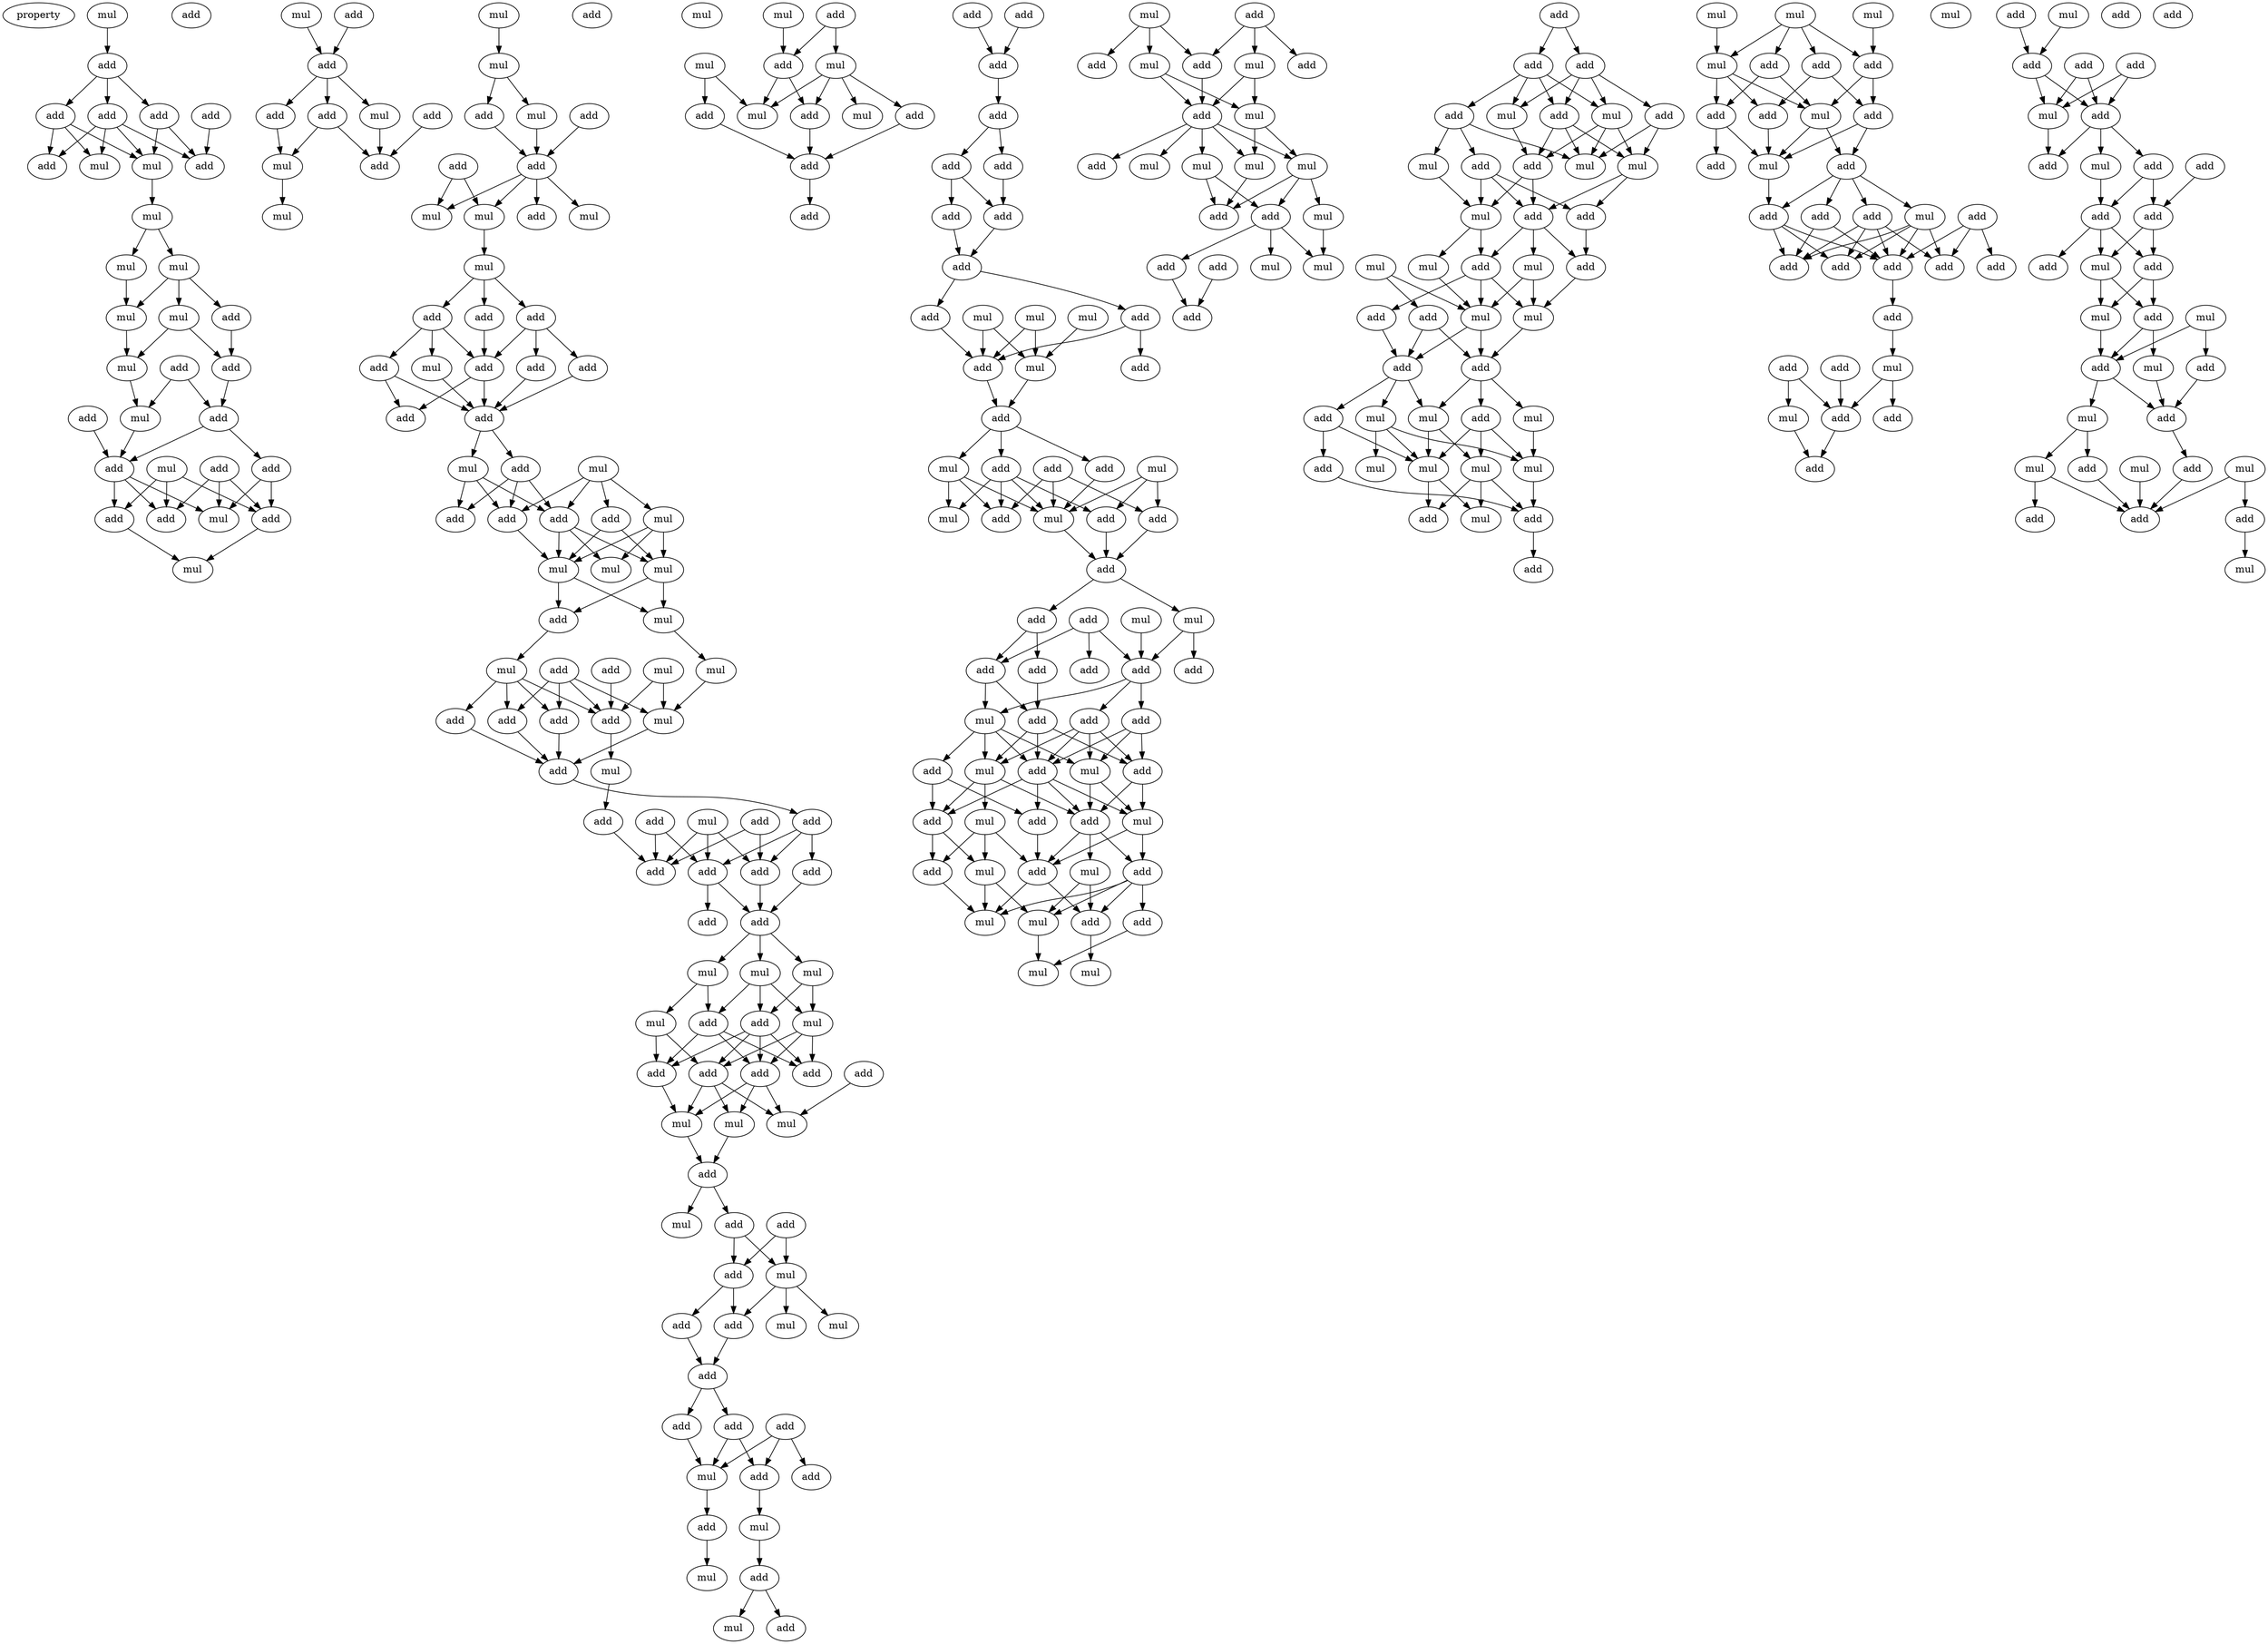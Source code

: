 digraph {
    node [fontcolor=black]
    property [mul=2,lf=1.1]
    0 [ label = mul ];
    1 [ label = add ];
    2 [ label = add ];
    3 [ label = add ];
    4 [ label = add ];
    5 [ label = add ];
    6 [ label = add ];
    7 [ label = mul ];
    8 [ label = add ];
    9 [ label = mul ];
    10 [ label = mul ];
    11 [ label = mul ];
    12 [ label = mul ];
    13 [ label = add ];
    14 [ label = mul ];
    15 [ label = mul ];
    16 [ label = add ];
    17 [ label = add ];
    18 [ label = mul ];
    19 [ label = add ];
    20 [ label = mul ];
    21 [ label = add ];
    22 [ label = add ];
    23 [ label = add ];
    24 [ label = add ];
    25 [ label = add ];
    26 [ label = mul ];
    27 [ label = add ];
    28 [ label = add ];
    29 [ label = add ];
    30 [ label = mul ];
    31 [ label = mul ];
    32 [ label = add ];
    33 [ label = mul ];
    34 [ label = add ];
    35 [ label = add ];
    36 [ label = mul ];
    37 [ label = add ];
    38 [ label = add ];
    39 [ label = mul ];
    40 [ label = add ];
    41 [ label = mul ];
    42 [ label = mul ];
    43 [ label = mul ];
    44 [ label = add ];
    45 [ label = add ];
    46 [ label = mul ];
    47 [ label = add ];
    48 [ label = add ];
    49 [ label = add ];
    50 [ label = mul ];
    51 [ label = add ];
    52 [ label = mul ];
    53 [ label = mul ];
    54 [ label = mul ];
    55 [ label = add ];
    56 [ label = add ];
    57 [ label = add ];
    58 [ label = add ];
    59 [ label = mul ];
    60 [ label = add ];
    61 [ label = add ];
    62 [ label = add ];
    63 [ label = add ];
    64 [ label = add ];
    65 [ label = mul ];
    66 [ label = add ];
    67 [ label = mul ];
    68 [ label = add ];
    69 [ label = add ];
    70 [ label = add ];
    71 [ label = add ];
    72 [ label = mul ];
    73 [ label = mul ];
    74 [ label = mul ];
    75 [ label = mul ];
    76 [ label = add ];
    77 [ label = mul ];
    78 [ label = mul ];
    79 [ label = mul ];
    80 [ label = add ];
    81 [ label = add ];
    82 [ label = mul ];
    83 [ label = add ];
    84 [ label = add ];
    85 [ label = add ];
    86 [ label = mul ];
    87 [ label = add ];
    88 [ label = mul ];
    89 [ label = add ];
    90 [ label = mul ];
    91 [ label = add ];
    92 [ label = add ];
    93 [ label = add ];
    94 [ label = add ];
    95 [ label = add ];
    96 [ label = add ];
    97 [ label = add ];
    98 [ label = add ];
    99 [ label = add ];
    100 [ label = add ];
    101 [ label = mul ];
    102 [ label = mul ];
    103 [ label = mul ];
    104 [ label = mul ];
    105 [ label = add ];
    106 [ label = add ];
    107 [ label = mul ];
    108 [ label = add ];
    109 [ label = add ];
    110 [ label = add ];
    111 [ label = add ];
    112 [ label = add ];
    113 [ label = mul ];
    114 [ label = mul ];
    115 [ label = mul ];
    116 [ label = add ];
    117 [ label = add ];
    118 [ label = mul ];
    119 [ label = add ];
    120 [ label = add ];
    121 [ label = mul ];
    122 [ label = mul ];
    123 [ label = add ];
    124 [ label = mul ];
    125 [ label = add ];
    126 [ label = add ];
    127 [ label = add ];
    128 [ label = add ];
    129 [ label = add ];
    130 [ label = add ];
    131 [ label = add ];
    132 [ label = mul ];
    133 [ label = add ];
    134 [ label = mul ];
    135 [ label = mul ];
    136 [ label = add ];
    137 [ label = mul ];
    138 [ label = add ];
    139 [ label = mul ];
    140 [ label = add ];
    141 [ label = mul ];
    142 [ label = add ];
    143 [ label = mul ];
    144 [ label = mul ];
    145 [ label = mul ];
    146 [ label = add ];
    147 [ label = mul ];
    148 [ label = add ];
    149 [ label = add ];
    150 [ label = add ];
    151 [ label = add ];
    152 [ label = add ];
    153 [ label = add ];
    154 [ label = add ];
    155 [ label = add ];
    156 [ label = add ];
    157 [ label = add ];
    158 [ label = add ];
    159 [ label = add ];
    160 [ label = add ];
    161 [ label = add ];
    162 [ label = mul ];
    163 [ label = mul ];
    164 [ label = add ];
    165 [ label = mul ];
    166 [ label = add ];
    167 [ label = add ];
    168 [ label = mul ];
    169 [ label = add ];
    170 [ label = add ];
    171 [ label = mul ];
    172 [ label = add ];
    173 [ label = mul ];
    174 [ label = add ];
    175 [ label = add ];
    176 [ label = add ];
    177 [ label = mul ];
    178 [ label = add ];
    179 [ label = mul ];
    180 [ label = add ];
    181 [ label = add ];
    182 [ label = mul ];
    183 [ label = add ];
    184 [ label = mul ];
    185 [ label = add ];
    186 [ label = add ];
    187 [ label = add ];
    188 [ label = add ];
    189 [ label = add ];
    190 [ label = add ];
    191 [ label = add ];
    192 [ label = add ];
    193 [ label = mul ];
    194 [ label = add ];
    195 [ label = mul ];
    196 [ label = add ];
    197 [ label = mul ];
    198 [ label = add ];
    199 [ label = add ];
    200 [ label = mul ];
    201 [ label = mul ];
    202 [ label = add ];
    203 [ label = add ];
    204 [ label = add ];
    205 [ label = mul ];
    206 [ label = mul ];
    207 [ label = add ];
    208 [ label = add ];
    209 [ label = mul ];
    210 [ label = add ];
    211 [ label = add ];
    212 [ label = mul ];
    213 [ label = mul ];
    214 [ label = mul ];
    215 [ label = add ];
    216 [ label = mul ];
    217 [ label = mul ];
    218 [ label = mul ];
    219 [ label = add ];
    220 [ label = add ];
    221 [ label = add ];
    222 [ label = mul ];
    223 [ label = add ];
    224 [ label = add ];
    225 [ label = mul ];
    226 [ label = mul ];
    227 [ label = mul ];
    228 [ label = mul ];
    229 [ label = add ];
    230 [ label = mul ];
    231 [ label = add ];
    232 [ label = add ];
    233 [ label = mul ];
    234 [ label = mul ];
    235 [ label = add ];
    236 [ label = add ];
    237 [ label = add ];
    238 [ label = add ];
    239 [ label = add ];
    240 [ label = mul ];
    241 [ label = add ];
    242 [ label = add ];
    243 [ label = mul ];
    244 [ label = add ];
    245 [ label = mul ];
    246 [ label = add ];
    247 [ label = add ];
    248 [ label = mul ];
    249 [ label = mul ];
    250 [ label = mul ];
    251 [ label = add ];
    252 [ label = add ];
    253 [ label = add ];
    254 [ label = mul ];
    255 [ label = mul ];
    256 [ label = add ];
    257 [ label = mul ];
    258 [ label = mul ];
    259 [ label = add ];
    260 [ label = mul ];
    261 [ label = add ];
    262 [ label = add ];
    263 [ label = add ];
    264 [ label = mul ];
    265 [ label = mul ];
    266 [ label = add ];
    267 [ label = mul ];
    268 [ label = add ];
    269 [ label = mul ];
    270 [ label = mul ];
    271 [ label = add ];
    272 [ label = mul ];
    273 [ label = mul ];
    274 [ label = add ];
    275 [ label = add ];
    276 [ label = mul ];
    277 [ label = add ];
    278 [ label = mul ];
    279 [ label = mul ];
    280 [ label = mul ];
    281 [ label = mul ];
    282 [ label = add ];
    283 [ label = add ];
    284 [ label = add ];
    285 [ label = add ];
    286 [ label = add ];
    287 [ label = add ];
    288 [ label = mul ];
    289 [ label = add ];
    290 [ label = add ];
    291 [ label = mul ];
    292 [ label = mul ];
    293 [ label = add ];
    294 [ label = add ];
    295 [ label = add ];
    296 [ label = add ];
    297 [ label = add ];
    298 [ label = add ];
    299 [ label = add ];
    300 [ label = add ];
    301 [ label = add ];
    302 [ label = add ];
    303 [ label = add ];
    304 [ label = mul ];
    305 [ label = add ];
    306 [ label = mul ];
    307 [ label = add ];
    308 [ label = add ];
    309 [ label = add ];
    310 [ label = mul ];
    311 [ label = add ];
    312 [ label = mul ];
    313 [ label = add ];
    314 [ label = add ];
    315 [ label = add ];
    316 [ label = mul ];
    317 [ label = add ];
    318 [ label = mul ];
    319 [ label = add ];
    320 [ label = add ];
    321 [ label = add ];
    322 [ label = add ];
    323 [ label = add ];
    324 [ label = add ];
    325 [ label = mul ];
    326 [ label = add ];
    327 [ label = add ];
    328 [ label = add ];
    329 [ label = add ];
    330 [ label = mul ];
    331 [ label = mul ];
    332 [ label = add ];
    333 [ label = add ];
    334 [ label = mul ];
    335 [ label = add ];
    336 [ label = mul ];
    337 [ label = mul ];
    338 [ label = add ];
    339 [ label = mul ];
    340 [ label = add ];
    341 [ label = mul ];
    342 [ label = add ];
    343 [ label = add ];
    344 [ label = add ];
    345 [ label = mul ];
    0 -> 1 [ name = 0 ];
    1 -> 2 [ name = 1 ];
    1 -> 3 [ name = 2 ];
    1 -> 4 [ name = 3 ];
    2 -> 6 [ name = 4 ];
    2 -> 7 [ name = 5 ];
    2 -> 8 [ name = 6 ];
    2 -> 9 [ name = 7 ];
    3 -> 6 [ name = 8 ];
    3 -> 7 [ name = 9 ];
    3 -> 9 [ name = 10 ];
    4 -> 7 [ name = 11 ];
    4 -> 8 [ name = 12 ];
    5 -> 8 [ name = 13 ];
    7 -> 10 [ name = 14 ];
    10 -> 11 [ name = 15 ];
    10 -> 12 [ name = 16 ];
    11 -> 14 [ name = 17 ];
    11 -> 15 [ name = 18 ];
    11 -> 16 [ name = 19 ];
    12 -> 14 [ name = 20 ];
    14 -> 18 [ name = 21 ];
    15 -> 17 [ name = 22 ];
    15 -> 18 [ name = 23 ];
    16 -> 17 [ name = 24 ];
    17 -> 22 [ name = 25 ];
    18 -> 20 [ name = 26 ];
    19 -> 20 [ name = 27 ];
    19 -> 22 [ name = 28 ];
    20 -> 25 [ name = 29 ];
    21 -> 25 [ name = 30 ];
    22 -> 24 [ name = 31 ];
    22 -> 25 [ name = 32 ];
    23 -> 27 [ name = 33 ];
    23 -> 29 [ name = 34 ];
    23 -> 30 [ name = 35 ];
    24 -> 29 [ name = 36 ];
    24 -> 30 [ name = 37 ];
    25 -> 27 [ name = 38 ];
    25 -> 28 [ name = 39 ];
    25 -> 30 [ name = 40 ];
    26 -> 27 [ name = 41 ];
    26 -> 28 [ name = 42 ];
    26 -> 29 [ name = 43 ];
    28 -> 33 [ name = 44 ];
    29 -> 33 [ name = 45 ];
    31 -> 34 [ name = 46 ];
    32 -> 34 [ name = 47 ];
    34 -> 35 [ name = 48 ];
    34 -> 36 [ name = 49 ];
    34 -> 38 [ name = 50 ];
    35 -> 39 [ name = 51 ];
    35 -> 40 [ name = 52 ];
    36 -> 40 [ name = 53 ];
    37 -> 40 [ name = 54 ];
    38 -> 39 [ name = 55 ];
    39 -> 41 [ name = 56 ];
    42 -> 43 [ name = 57 ];
    43 -> 45 [ name = 58 ];
    43 -> 46 [ name = 59 ];
    45 -> 48 [ name = 60 ];
    46 -> 48 [ name = 61 ];
    47 -> 48 [ name = 62 ];
    48 -> 50 [ name = 63 ];
    48 -> 51 [ name = 64 ];
    48 -> 52 [ name = 65 ];
    48 -> 53 [ name = 66 ];
    49 -> 50 [ name = 67 ];
    49 -> 52 [ name = 68 ];
    52 -> 54 [ name = 69 ];
    54 -> 55 [ name = 70 ];
    54 -> 56 [ name = 71 ];
    54 -> 57 [ name = 72 ];
    55 -> 59 [ name = 73 ];
    55 -> 61 [ name = 74 ];
    55 -> 62 [ name = 75 ];
    56 -> 58 [ name = 76 ];
    56 -> 60 [ name = 77 ];
    56 -> 61 [ name = 78 ];
    57 -> 61 [ name = 79 ];
    58 -> 63 [ name = 80 ];
    59 -> 63 [ name = 81 ];
    60 -> 63 [ name = 82 ];
    61 -> 63 [ name = 83 ];
    61 -> 64 [ name = 84 ];
    62 -> 63 [ name = 85 ];
    62 -> 64 [ name = 86 ];
    63 -> 65 [ name = 87 ];
    63 -> 66 [ name = 88 ];
    65 -> 68 [ name = 89 ];
    65 -> 69 [ name = 90 ];
    65 -> 71 [ name = 91 ];
    66 -> 68 [ name = 92 ];
    66 -> 69 [ name = 93 ];
    66 -> 71 [ name = 94 ];
    67 -> 69 [ name = 95 ];
    67 -> 70 [ name = 96 ];
    67 -> 71 [ name = 97 ];
    67 -> 72 [ name = 98 ];
    69 -> 73 [ name = 99 ];
    69 -> 74 [ name = 100 ];
    69 -> 75 [ name = 101 ];
    70 -> 73 [ name = 102 ];
    70 -> 75 [ name = 103 ];
    71 -> 73 [ name = 104 ];
    72 -> 73 [ name = 105 ];
    72 -> 74 [ name = 106 ];
    72 -> 75 [ name = 107 ];
    73 -> 76 [ name = 108 ];
    73 -> 77 [ name = 109 ];
    75 -> 76 [ name = 110 ];
    75 -> 77 [ name = 111 ];
    76 -> 82 [ name = 112 ];
    77 -> 79 [ name = 113 ];
    78 -> 83 [ name = 114 ];
    78 -> 86 [ name = 115 ];
    79 -> 86 [ name = 116 ];
    80 -> 83 [ name = 117 ];
    81 -> 83 [ name = 118 ];
    81 -> 84 [ name = 119 ];
    81 -> 86 [ name = 120 ];
    81 -> 87 [ name = 121 ];
    82 -> 83 [ name = 122 ];
    82 -> 84 [ name = 123 ];
    82 -> 85 [ name = 124 ];
    82 -> 87 [ name = 125 ];
    83 -> 88 [ name = 126 ];
    84 -> 89 [ name = 127 ];
    85 -> 89 [ name = 128 ];
    86 -> 89 [ name = 129 ];
    87 -> 89 [ name = 130 ];
    88 -> 94 [ name = 131 ];
    89 -> 93 [ name = 132 ];
    90 -> 96 [ name = 133 ];
    90 -> 97 [ name = 134 ];
    90 -> 98 [ name = 135 ];
    91 -> 97 [ name = 136 ];
    91 -> 98 [ name = 137 ];
    92 -> 96 [ name = 138 ];
    92 -> 97 [ name = 139 ];
    93 -> 95 [ name = 140 ];
    93 -> 96 [ name = 141 ];
    93 -> 98 [ name = 142 ];
    94 -> 97 [ name = 143 ];
    95 -> 100 [ name = 144 ];
    96 -> 99 [ name = 145 ];
    96 -> 100 [ name = 146 ];
    98 -> 100 [ name = 147 ];
    100 -> 101 [ name = 148 ];
    100 -> 102 [ name = 149 ];
    100 -> 103 [ name = 150 ];
    101 -> 104 [ name = 151 ];
    101 -> 105 [ name = 152 ];
    102 -> 106 [ name = 153 ];
    102 -> 107 [ name = 154 ];
    103 -> 105 [ name = 155 ];
    103 -> 106 [ name = 156 ];
    103 -> 107 [ name = 157 ];
    104 -> 108 [ name = 158 ];
    104 -> 110 [ name = 159 ];
    105 -> 108 [ name = 160 ];
    105 -> 111 [ name = 161 ];
    105 -> 112 [ name = 162 ];
    106 -> 108 [ name = 163 ];
    106 -> 110 [ name = 164 ];
    106 -> 111 [ name = 165 ];
    106 -> 112 [ name = 166 ];
    107 -> 110 [ name = 167 ];
    107 -> 111 [ name = 168 ];
    107 -> 112 [ name = 169 ];
    108 -> 113 [ name = 170 ];
    109 -> 114 [ name = 171 ];
    110 -> 113 [ name = 172 ];
    110 -> 114 [ name = 173 ];
    110 -> 115 [ name = 174 ];
    111 -> 113 [ name = 175 ];
    111 -> 114 [ name = 176 ];
    111 -> 115 [ name = 177 ];
    113 -> 116 [ name = 178 ];
    115 -> 116 [ name = 179 ];
    116 -> 118 [ name = 180 ];
    116 -> 119 [ name = 181 ];
    117 -> 120 [ name = 182 ];
    117 -> 121 [ name = 183 ];
    119 -> 120 [ name = 184 ];
    119 -> 121 [ name = 185 ];
    120 -> 123 [ name = 186 ];
    120 -> 125 [ name = 187 ];
    121 -> 122 [ name = 188 ];
    121 -> 123 [ name = 189 ];
    121 -> 124 [ name = 190 ];
    123 -> 126 [ name = 191 ];
    125 -> 126 [ name = 192 ];
    126 -> 127 [ name = 193 ];
    126 -> 128 [ name = 194 ];
    127 -> 132 [ name = 195 ];
    128 -> 130 [ name = 196 ];
    128 -> 132 [ name = 197 ];
    129 -> 130 [ name = 198 ];
    129 -> 131 [ name = 199 ];
    129 -> 132 [ name = 200 ];
    130 -> 134 [ name = 201 ];
    132 -> 133 [ name = 202 ];
    133 -> 135 [ name = 203 ];
    134 -> 136 [ name = 204 ];
    136 -> 137 [ name = 205 ];
    136 -> 138 [ name = 206 ];
    140 -> 142 [ name = 207 ];
    140 -> 143 [ name = 208 ];
    141 -> 142 [ name = 209 ];
    142 -> 146 [ name = 210 ];
    142 -> 147 [ name = 211 ];
    143 -> 145 [ name = 212 ];
    143 -> 146 [ name = 213 ];
    143 -> 147 [ name = 214 ];
    143 -> 149 [ name = 215 ];
    144 -> 147 [ name = 216 ];
    144 -> 148 [ name = 217 ];
    146 -> 150 [ name = 218 ];
    148 -> 150 [ name = 219 ];
    149 -> 150 [ name = 220 ];
    150 -> 151 [ name = 221 ];
    152 -> 154 [ name = 222 ];
    153 -> 154 [ name = 223 ];
    154 -> 155 [ name = 224 ];
    155 -> 156 [ name = 225 ];
    155 -> 157 [ name = 226 ];
    156 -> 158 [ name = 227 ];
    156 -> 159 [ name = 228 ];
    157 -> 159 [ name = 229 ];
    158 -> 160 [ name = 230 ];
    159 -> 160 [ name = 231 ];
    160 -> 161 [ name = 232 ];
    160 -> 164 [ name = 233 ];
    161 -> 167 [ name = 234 ];
    162 -> 167 [ name = 235 ];
    162 -> 168 [ name = 236 ];
    163 -> 168 [ name = 237 ];
    164 -> 166 [ name = 238 ];
    164 -> 167 [ name = 239 ];
    165 -> 167 [ name = 240 ];
    165 -> 168 [ name = 241 ];
    167 -> 169 [ name = 242 ];
    168 -> 169 [ name = 243 ];
    169 -> 170 [ name = 244 ];
    169 -> 171 [ name = 245 ];
    169 -> 172 [ name = 246 ];
    170 -> 176 [ name = 247 ];
    170 -> 177 [ name = 248 ];
    170 -> 178 [ name = 249 ];
    170 -> 179 [ name = 250 ];
    171 -> 176 [ name = 251 ];
    171 -> 177 [ name = 252 ];
    171 -> 179 [ name = 253 ];
    172 -> 177 [ name = 254 ];
    173 -> 175 [ name = 255 ];
    173 -> 177 [ name = 256 ];
    173 -> 178 [ name = 257 ];
    174 -> 175 [ name = 258 ];
    174 -> 176 [ name = 259 ];
    174 -> 177 [ name = 260 ];
    175 -> 180 [ name = 261 ];
    177 -> 180 [ name = 262 ];
    178 -> 180 [ name = 263 ];
    180 -> 181 [ name = 264 ];
    180 -> 184 [ name = 265 ];
    181 -> 185 [ name = 266 ];
    181 -> 188 [ name = 267 ];
    182 -> 189 [ name = 268 ];
    183 -> 185 [ name = 269 ];
    183 -> 187 [ name = 270 ];
    183 -> 189 [ name = 271 ];
    184 -> 186 [ name = 272 ];
    184 -> 189 [ name = 273 ];
    185 -> 191 [ name = 274 ];
    185 -> 193 [ name = 275 ];
    188 -> 191 [ name = 276 ];
    189 -> 190 [ name = 277 ];
    189 -> 192 [ name = 278 ];
    189 -> 193 [ name = 279 ];
    190 -> 194 [ name = 280 ];
    190 -> 197 [ name = 281 ];
    190 -> 198 [ name = 282 ];
    191 -> 194 [ name = 283 ];
    191 -> 195 [ name = 284 ];
    191 -> 198 [ name = 285 ];
    192 -> 194 [ name = 286 ];
    192 -> 195 [ name = 287 ];
    192 -> 197 [ name = 288 ];
    192 -> 198 [ name = 289 ];
    193 -> 195 [ name = 290 ];
    193 -> 196 [ name = 291 ];
    193 -> 197 [ name = 292 ];
    193 -> 198 [ name = 293 ];
    194 -> 201 [ name = 294 ];
    194 -> 202 [ name = 295 ];
    195 -> 200 [ name = 296 ];
    195 -> 202 [ name = 297 ];
    195 -> 203 [ name = 298 ];
    196 -> 199 [ name = 299 ];
    196 -> 203 [ name = 300 ];
    197 -> 201 [ name = 301 ];
    197 -> 202 [ name = 302 ];
    198 -> 199 [ name = 303 ];
    198 -> 201 [ name = 304 ];
    198 -> 202 [ name = 305 ];
    198 -> 203 [ name = 306 ];
    199 -> 207 [ name = 307 ];
    200 -> 205 [ name = 308 ];
    200 -> 207 [ name = 309 ];
    200 -> 208 [ name = 310 ];
    201 -> 204 [ name = 311 ];
    201 -> 207 [ name = 312 ];
    202 -> 204 [ name = 313 ];
    202 -> 206 [ name = 314 ];
    202 -> 207 [ name = 315 ];
    203 -> 205 [ name = 316 ];
    203 -> 208 [ name = 317 ];
    204 -> 209 [ name = 318 ];
    204 -> 210 [ name = 319 ];
    204 -> 211 [ name = 320 ];
    204 -> 212 [ name = 321 ];
    205 -> 209 [ name = 322 ];
    205 -> 212 [ name = 323 ];
    206 -> 209 [ name = 324 ];
    206 -> 210 [ name = 325 ];
    207 -> 210 [ name = 326 ];
    207 -> 212 [ name = 327 ];
    208 -> 212 [ name = 328 ];
    209 -> 214 [ name = 329 ];
    210 -> 213 [ name = 330 ];
    211 -> 214 [ name = 331 ];
    215 -> 218 [ name = 332 ];
    215 -> 220 [ name = 333 ];
    215 -> 221 [ name = 334 ];
    216 -> 217 [ name = 335 ];
    216 -> 219 [ name = 336 ];
    216 -> 220 [ name = 337 ];
    217 -> 222 [ name = 338 ];
    217 -> 223 [ name = 339 ];
    218 -> 222 [ name = 340 ];
    218 -> 223 [ name = 341 ];
    220 -> 223 [ name = 342 ];
    222 -> 225 [ name = 343 ];
    222 -> 228 [ name = 344 ];
    223 -> 224 [ name = 345 ];
    223 -> 225 [ name = 346 ];
    223 -> 226 [ name = 347 ];
    223 -> 227 [ name = 348 ];
    223 -> 228 [ name = 349 ];
    225 -> 229 [ name = 350 ];
    225 -> 230 [ name = 351 ];
    225 -> 231 [ name = 352 ];
    227 -> 229 [ name = 353 ];
    227 -> 231 [ name = 354 ];
    228 -> 229 [ name = 355 ];
    230 -> 233 [ name = 356 ];
    231 -> 232 [ name = 357 ];
    231 -> 233 [ name = 358 ];
    231 -> 234 [ name = 359 ];
    232 -> 236 [ name = 360 ];
    235 -> 236 [ name = 361 ];
    237 -> 238 [ name = 362 ];
    237 -> 239 [ name = 363 ];
    238 -> 240 [ name = 364 ];
    238 -> 241 [ name = 365 ];
    238 -> 243 [ name = 366 ];
    238 -> 244 [ name = 367 ];
    239 -> 240 [ name = 368 ];
    239 -> 241 [ name = 369 ];
    239 -> 242 [ name = 370 ];
    239 -> 243 [ name = 371 ];
    240 -> 247 [ name = 372 ];
    241 -> 245 [ name = 373 ];
    241 -> 247 [ name = 374 ];
    241 -> 248 [ name = 375 ];
    242 -> 245 [ name = 376 ];
    242 -> 248 [ name = 377 ];
    243 -> 245 [ name = 378 ];
    243 -> 247 [ name = 379 ];
    243 -> 248 [ name = 380 ];
    244 -> 246 [ name = 381 ];
    244 -> 248 [ name = 382 ];
    244 -> 249 [ name = 383 ];
    245 -> 251 [ name = 384 ];
    245 -> 252 [ name = 385 ];
    246 -> 250 [ name = 386 ];
    246 -> 251 [ name = 387 ];
    246 -> 252 [ name = 388 ];
    247 -> 250 [ name = 389 ];
    247 -> 251 [ name = 390 ];
    249 -> 250 [ name = 391 ];
    250 -> 255 [ name = 392 ];
    250 -> 256 [ name = 393 ];
    251 -> 253 [ name = 394 ];
    251 -> 254 [ name = 395 ];
    251 -> 256 [ name = 396 ];
    252 -> 253 [ name = 397 ];
    253 -> 258 [ name = 398 ];
    254 -> 258 [ name = 399 ];
    254 -> 260 [ name = 400 ];
    255 -> 260 [ name = 401 ];
    256 -> 258 [ name = 402 ];
    256 -> 259 [ name = 403 ];
    256 -> 260 [ name = 404 ];
    257 -> 260 [ name = 405 ];
    257 -> 261 [ name = 406 ];
    258 -> 263 [ name = 407 ];
    259 -> 262 [ name = 408 ];
    260 -> 262 [ name = 409 ];
    260 -> 263 [ name = 410 ];
    261 -> 262 [ name = 411 ];
    261 -> 263 [ name = 412 ];
    262 -> 264 [ name = 413 ];
    262 -> 267 [ name = 414 ];
    262 -> 268 [ name = 415 ];
    263 -> 265 [ name = 416 ];
    263 -> 266 [ name = 417 ];
    263 -> 267 [ name = 418 ];
    264 -> 269 [ name = 419 ];
    264 -> 272 [ name = 420 ];
    264 -> 273 [ name = 421 ];
    265 -> 273 [ name = 422 ];
    266 -> 269 [ name = 423 ];
    266 -> 270 [ name = 424 ];
    266 -> 273 [ name = 425 ];
    267 -> 269 [ name = 426 ];
    267 -> 270 [ name = 427 ];
    268 -> 269 [ name = 428 ];
    268 -> 271 [ name = 429 ];
    269 -> 274 [ name = 430 ];
    269 -> 276 [ name = 431 ];
    270 -> 274 [ name = 432 ];
    270 -> 275 [ name = 433 ];
    270 -> 276 [ name = 434 ];
    271 -> 275 [ name = 435 ];
    273 -> 275 [ name = 436 ];
    275 -> 277 [ name = 437 ];
    278 -> 281 [ name = 438 ];
    279 -> 281 [ name = 439 ];
    279 -> 282 [ name = 440 ];
    279 -> 283 [ name = 441 ];
    279 -> 284 [ name = 442 ];
    280 -> 283 [ name = 443 ];
    281 -> 286 [ name = 444 ];
    281 -> 287 [ name = 445 ];
    281 -> 288 [ name = 446 ];
    282 -> 285 [ name = 447 ];
    282 -> 287 [ name = 448 ];
    283 -> 285 [ name = 449 ];
    283 -> 288 [ name = 450 ];
    284 -> 286 [ name = 451 ];
    284 -> 288 [ name = 452 ];
    285 -> 289 [ name = 453 ];
    285 -> 291 [ name = 454 ];
    286 -> 290 [ name = 455 ];
    286 -> 291 [ name = 456 ];
    287 -> 291 [ name = 457 ];
    288 -> 289 [ name = 458 ];
    288 -> 291 [ name = 459 ];
    289 -> 292 [ name = 460 ];
    289 -> 293 [ name = 461 ];
    289 -> 294 [ name = 462 ];
    289 -> 295 [ name = 463 ];
    291 -> 295 [ name = 464 ];
    292 -> 298 [ name = 465 ];
    292 -> 299 [ name = 466 ];
    292 -> 300 [ name = 467 ];
    292 -> 301 [ name = 468 ];
    293 -> 298 [ name = 469 ];
    293 -> 299 [ name = 470 ];
    293 -> 300 [ name = 471 ];
    293 -> 301 [ name = 472 ];
    294 -> 299 [ name = 473 ];
    294 -> 301 [ name = 474 ];
    295 -> 298 [ name = 475 ];
    295 -> 299 [ name = 476 ];
    295 -> 301 [ name = 477 ];
    296 -> 297 [ name = 478 ];
    296 -> 299 [ name = 479 ];
    296 -> 300 [ name = 480 ];
    299 -> 302 [ name = 481 ];
    302 -> 304 [ name = 482 ];
    303 -> 307 [ name = 483 ];
    304 -> 307 [ name = 484 ];
    304 -> 308 [ name = 485 ];
    305 -> 306 [ name = 486 ];
    305 -> 307 [ name = 487 ];
    306 -> 309 [ name = 488 ];
    307 -> 309 [ name = 489 ];
    311 -> 313 [ name = 490 ];
    312 -> 313 [ name = 491 ];
    313 -> 316 [ name = 492 ];
    313 -> 317 [ name = 493 ];
    314 -> 316 [ name = 494 ];
    314 -> 317 [ name = 495 ];
    315 -> 316 [ name = 496 ];
    315 -> 317 [ name = 497 ];
    316 -> 321 [ name = 498 ];
    317 -> 318 [ name = 499 ];
    317 -> 319 [ name = 500 ];
    317 -> 321 [ name = 501 ];
    318 -> 324 [ name = 502 ];
    319 -> 323 [ name = 503 ];
    319 -> 324 [ name = 504 ];
    322 -> 323 [ name = 505 ];
    323 -> 325 [ name = 506 ];
    323 -> 327 [ name = 507 ];
    324 -> 325 [ name = 508 ];
    324 -> 326 [ name = 509 ];
    324 -> 327 [ name = 510 ];
    325 -> 329 [ name = 511 ];
    325 -> 330 [ name = 512 ];
    327 -> 329 [ name = 513 ];
    327 -> 330 [ name = 514 ];
    329 -> 333 [ name = 515 ];
    329 -> 334 [ name = 516 ];
    330 -> 333 [ name = 517 ];
    331 -> 332 [ name = 518 ];
    331 -> 333 [ name = 519 ];
    332 -> 335 [ name = 520 ];
    333 -> 335 [ name = 521 ];
    333 -> 336 [ name = 522 ];
    334 -> 335 [ name = 523 ];
    335 -> 338 [ name = 524 ];
    336 -> 337 [ name = 525 ];
    336 -> 340 [ name = 526 ];
    337 -> 342 [ name = 527 ];
    337 -> 343 [ name = 528 ];
    338 -> 343 [ name = 529 ];
    339 -> 343 [ name = 530 ];
    340 -> 343 [ name = 531 ];
    341 -> 343 [ name = 532 ];
    341 -> 344 [ name = 533 ];
    344 -> 345 [ name = 534 ];
}
